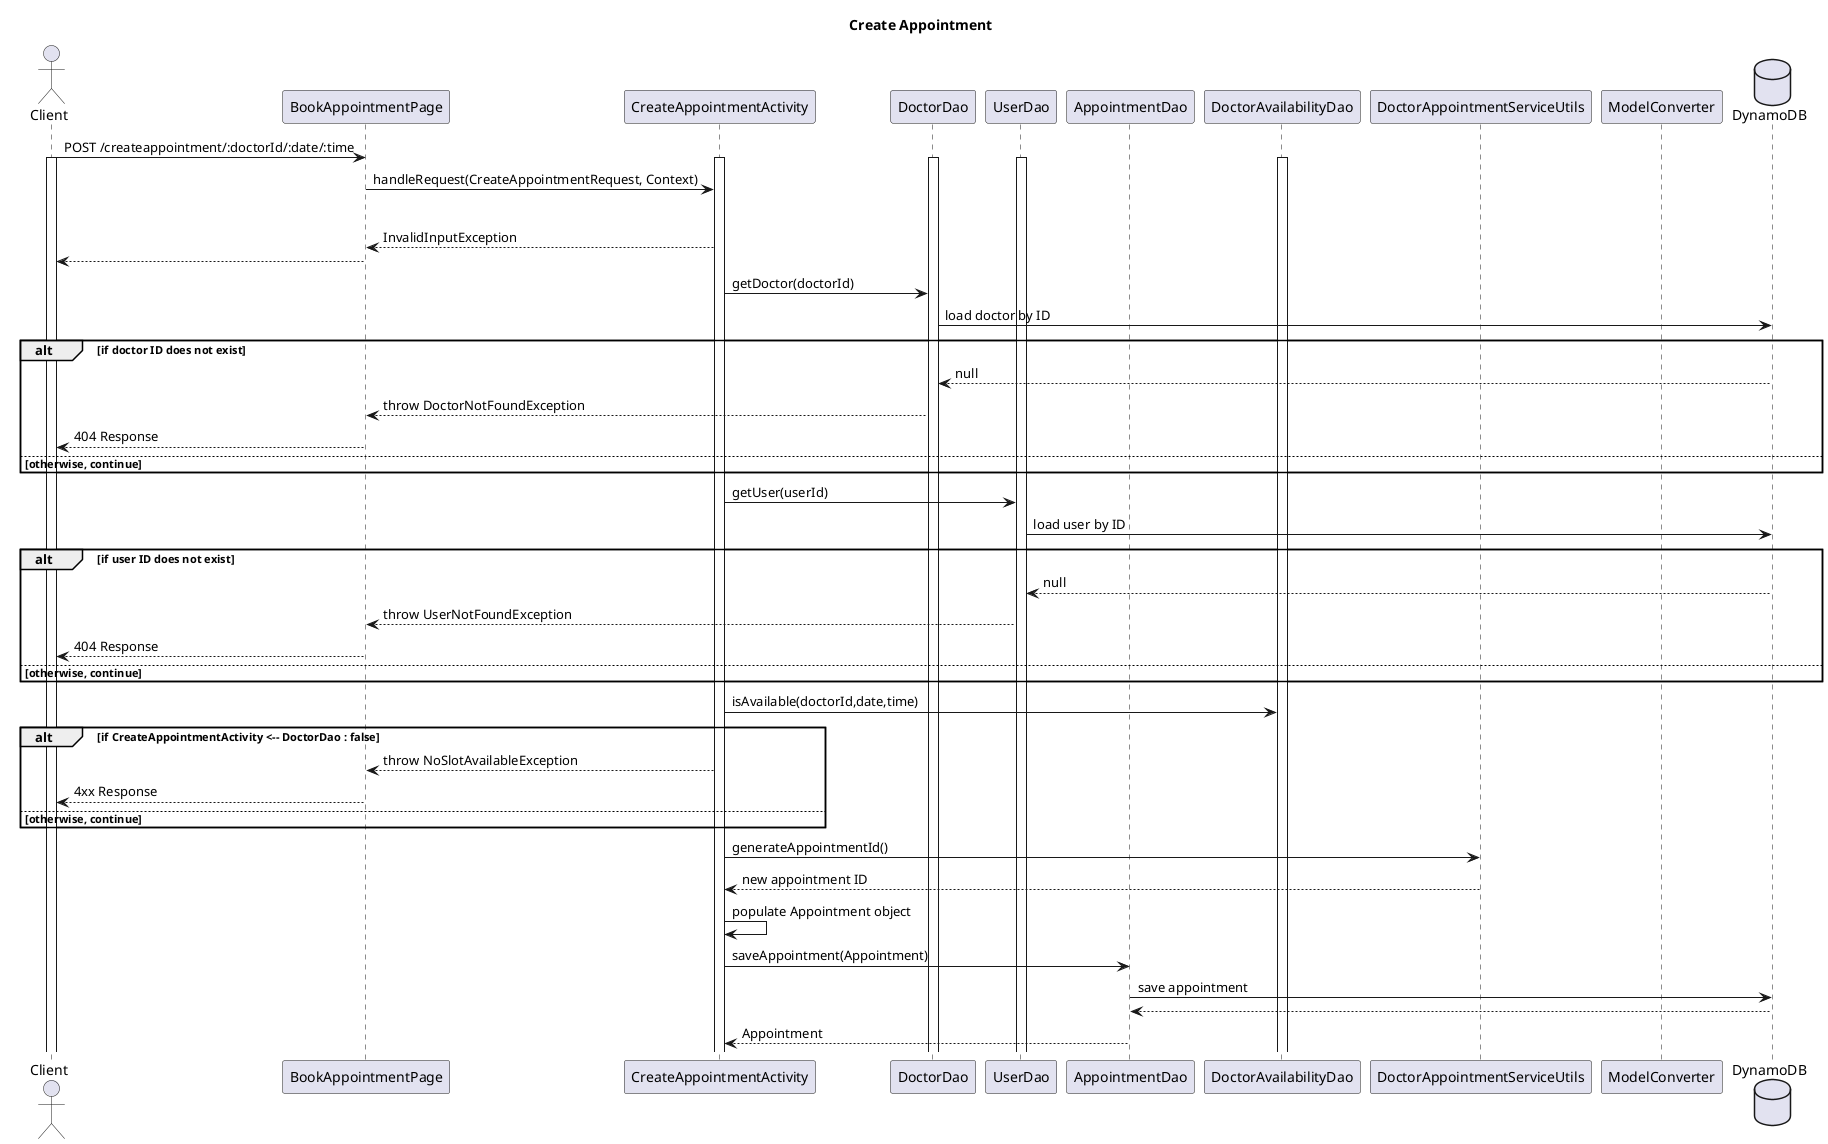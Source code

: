 @startuml
title Create Appointment

actor Client
participant BookAppointmentPage
participant CreateAppointmentActivity
participant DoctorDao
participant UserDao
participant AppointmentDao
participant DoctorAvailabilityDao
participant DoctorAppointmentServiceUtils
participant ModelConverter
database DynamoDB

Client -> BookAppointmentPage : POST /createappointment/:doctorId/:date/:time
activate Client
activate CreateAppointmentActivity
activate DoctorDao
activate UserDao
activate DoctorAvailabilityDao
BookAppointmentPage -> CreateAppointmentActivity :  handleRequest(CreateAppointmentRequest, Context)
alt if doctorId or date or time is not given
    BookAppointmentPage <-- CreateAppointmentActivity : InvalidInputException
    Client <-- BookAppointmentPage
CreateAppointmentActivity -> DoctorDao : getDoctor(doctorId)
DoctorDao -> DynamoDB : load doctor by ID
alt if doctor ID does not exist
    DoctorDao <-- DynamoDB : null
    BookAppointmentPage <-- DoctorDao : throw DoctorNotFoundException
    Client <-- BookAppointmentPage : 404 Response
else otherwise, continue
end
CreateAppointmentActivity -> UserDao : getUser(userId)
UserDao -> DynamoDB : load user by ID
alt if user ID does not exist
    UserDao <-- DynamoDB : null
    BookAppointmentPage <-- UserDao : throw UserNotFoundException
    Client <-- BookAppointmentPage : 404 Response
else otherwise, continue
end
CreateAppointmentActivity -> DoctorAvailabilityDao : isAvailable(doctorId,date,time)
alt if CreateAppointmentActivity <-- DoctorDao : false
     BookAppointmentPage <-- CreateAppointmentActivity : throw NoSlotAvailableException
     Client <-- BookAppointmentPage : 4xx Response
else otherwise, continue
end

CreateAppointmentActivity -> DoctorAppointmentServiceUtils : generateAppointmentId()
CreateAppointmentActivity <-- DoctorAppointmentServiceUtils : new appointment ID

CreateAppointmentActivity -> CreateAppointmentActivity : populate Appointment object
CreateAppointmentActivity -> AppointmentDao : saveAppointment(Appointment)
AppointmentDao -> DynamoDB : save appointment
AppointmentDao <-- DynamoDB
CreateAppointmentActivity <-- AppointmentDao : Appointment



@enduml
